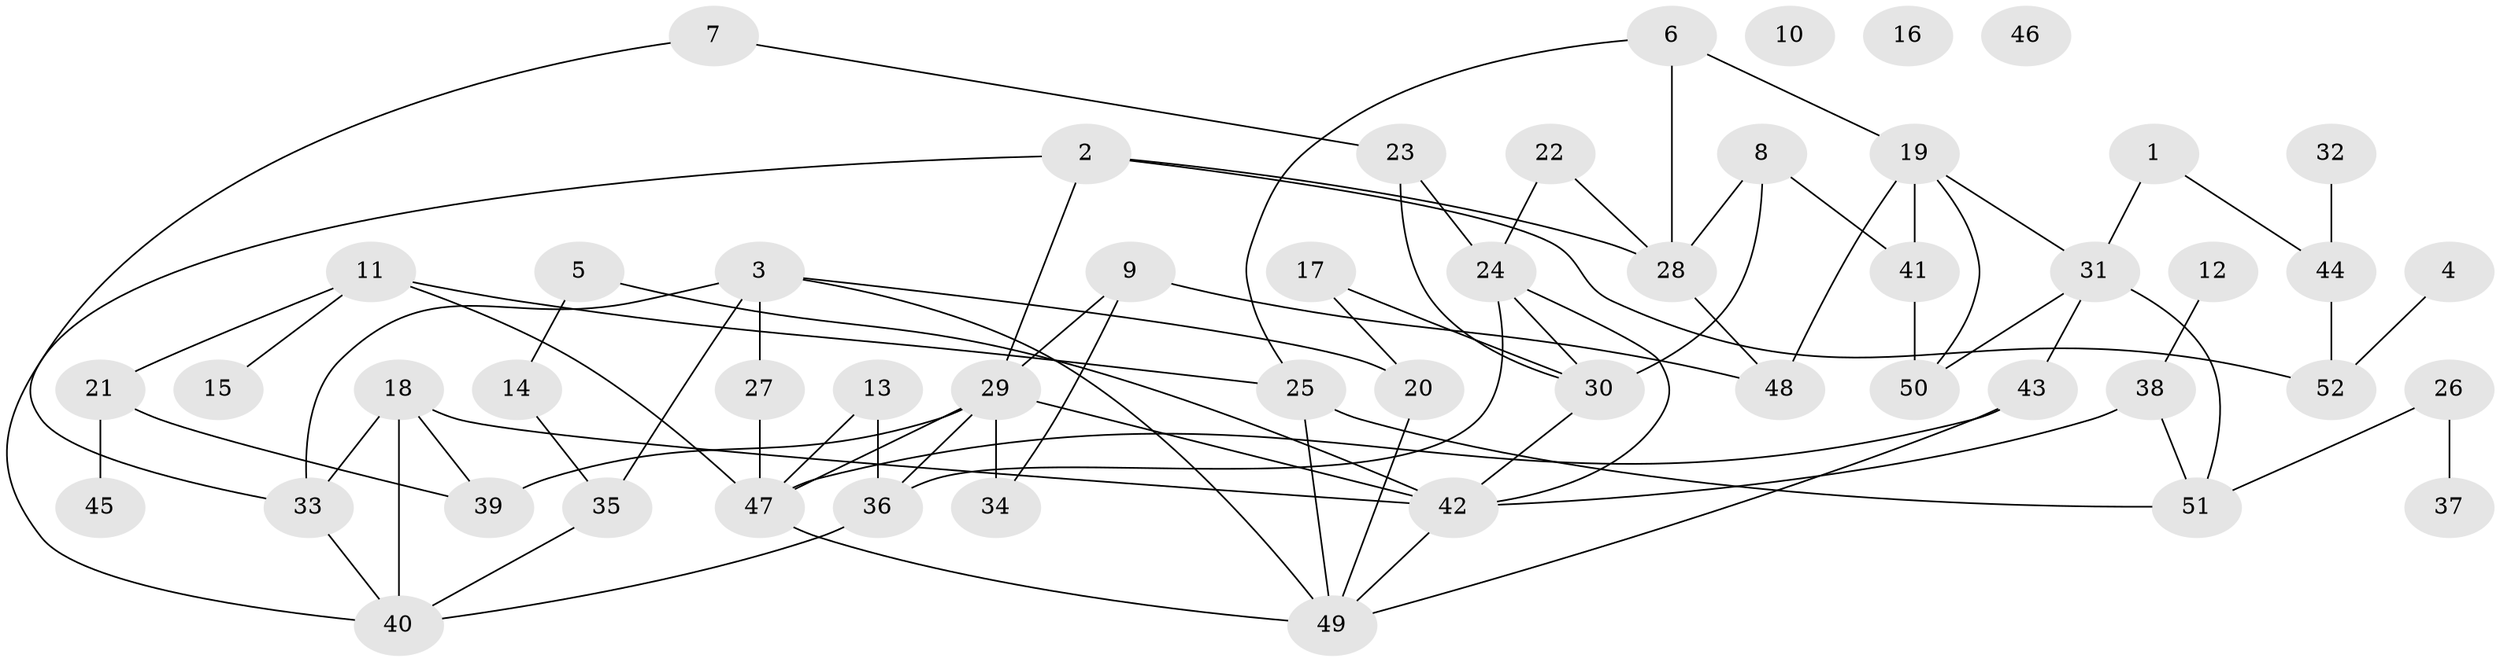 // Generated by graph-tools (version 1.1) at 2025/25/03/09/25 03:25:20]
// undirected, 52 vertices, 80 edges
graph export_dot {
graph [start="1"]
  node [color=gray90,style=filled];
  1;
  2;
  3;
  4;
  5;
  6;
  7;
  8;
  9;
  10;
  11;
  12;
  13;
  14;
  15;
  16;
  17;
  18;
  19;
  20;
  21;
  22;
  23;
  24;
  25;
  26;
  27;
  28;
  29;
  30;
  31;
  32;
  33;
  34;
  35;
  36;
  37;
  38;
  39;
  40;
  41;
  42;
  43;
  44;
  45;
  46;
  47;
  48;
  49;
  50;
  51;
  52;
  1 -- 31;
  1 -- 44;
  2 -- 28;
  2 -- 29;
  2 -- 40;
  2 -- 52;
  3 -- 20;
  3 -- 27;
  3 -- 33;
  3 -- 35;
  3 -- 49;
  4 -- 52;
  5 -- 14;
  5 -- 42;
  6 -- 19;
  6 -- 25;
  6 -- 28;
  7 -- 23;
  7 -- 33;
  8 -- 28;
  8 -- 30;
  8 -- 41;
  9 -- 29;
  9 -- 34;
  9 -- 48;
  11 -- 15;
  11 -- 21;
  11 -- 25;
  11 -- 47;
  12 -- 38;
  13 -- 36;
  13 -- 47;
  14 -- 35;
  17 -- 20;
  17 -- 30;
  18 -- 33;
  18 -- 39;
  18 -- 40;
  18 -- 42;
  19 -- 31;
  19 -- 41;
  19 -- 48;
  19 -- 50;
  20 -- 49;
  21 -- 39;
  21 -- 45;
  22 -- 24;
  22 -- 28;
  23 -- 24;
  23 -- 30;
  24 -- 30;
  24 -- 36;
  24 -- 42;
  25 -- 49;
  25 -- 51;
  26 -- 37;
  26 -- 51;
  27 -- 47;
  28 -- 48;
  29 -- 34;
  29 -- 36;
  29 -- 39;
  29 -- 42;
  29 -- 47;
  30 -- 42;
  31 -- 43;
  31 -- 50;
  31 -- 51;
  32 -- 44;
  33 -- 40;
  35 -- 40;
  36 -- 40;
  38 -- 42;
  38 -- 51;
  41 -- 50;
  42 -- 49;
  43 -- 47;
  43 -- 49;
  44 -- 52;
  47 -- 49;
}
